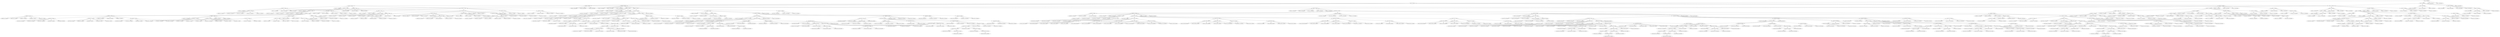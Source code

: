 strict digraph sapling1 {
overlap = none;
// 6: 5 1 1 1 1 1
66 [label="5 2 1 1 1 0 0 0 n:4"];
66 -> 41530
66 -> 41529
66 -> 41528
66 -> 41248
41530 [label="5 4 2 1 1 1 0 0 n:4"];
41530 -> 41593
41530 -> 41592
41530 -> 41591
41530 -> 41590
41530 -> 41298
41593 [label="5 4 4 2 1 1 1 0 n:4"];
41593 -> 99979
41593 -> 99911
41593 -> 99844
41593 -> 99765
41593 -> 99697
99979 [label="5 4 4 4 2 1 1 1 h:FN (3)"];
99911 [label="5 5 4 4 2 1 1 0 n:4"];
99911 -> 99973
99911 -> 99972
99911 -> 99904
99911 -> 99835
99911 -> 99757
99973 [label="5 5 4 4 4 2 1 1 h:FN (2)"];
99972 [label="5 5 5 4 4 2 1 0 h:(14,6)"];
99904 [label="6 5 5 4 4 1 1 0 h:(14,6)"];
99835 [label="8 5 5 4 2 1 1 0 h:(14,6)"];
99757 [label="9 5 4 4 2 1 1 0 n:4"];
99757 -> 106495
99757 -> 106494
99757 -> 106493
99757 -> 106492
99757 -> 106491
99757 -> 106490
106495 [label="9 5 4 4 4 2 1 1 h:FN (2)"];
106494 [label="9 5 5 4 4 2 1 0 n:4"];
106494 -> 107982
106494 -> 107981
106494 -> 107980
106494 -> 107979
106494 -> 107978
106494 -> 107936
107982 [label="9 5 5 4 4 4 2 1 h:FN (1)"];
107981 [label="9 5 5 5 4 4 2 0 h:(14,5)"];
107980 [label="9 6 5 5 4 4 1 0 h:(14,5)"];
107979 [label="9 8 5 5 4 2 1 0 h:(14,5)"];
107978 [label="9 9 5 4 4 2 1 0 h:(10,7)"];
107936 [label="13 5 5 4 4 2 1 0 n:8"];
107936 -> 107977
107936 -> 107976
107936 -> 107975
107936 -> 107974
107936 -> 107973
107977 [label="13 8 5 5 4 4 2 1 h:(14,5)"];
107976 [label="13 9 5 5 4 4 2 0 h:(10,7)"];
107975 [label="13 10 5 5 4 4 1 0 h:(10,7)"];
107974 [label="13 12 5 5 4 2 1 0 h:(10,7)"];
107973 [label="13 13 5 4 4 2 1 0 h:(10,7)"];
106493 [label="9 6 5 4 4 1 1 0 n:4"];
106493 -> 108153
106493 -> 107980
106493 -> 108152
106493 -> 108151
106493 -> 108150
106493 -> 108110
108153 [label="9 6 5 4 4 4 1 1 h:FN (1)"];
108152 [label="9 8 6 5 4 1 1 0 h:(14,5)"];
108151 [label="9 9 6 4 4 1 1 0 h:(10,7)"];
108150 [label="10 9 5 4 4 1 1 0 h:(10,7)"];
108110 [label="13 6 5 4 4 1 1 0 n:8"];
108110 -> 108149
108110 -> 108148
108110 -> 108147
108110 -> 108146
108110 -> 108145
108149 [label="13 8 6 5 4 4 1 1 h:(14,5)"];
108148 [label="13 9 6 5 4 4 1 0 h:(14,5)"];
108147 [label="13 12 6 5 4 1 1 0 h:(14,5)"];
108146 [label="13 13 6 4 4 1 1 0 h:(10,7)"];
108145 [label="14 13 5 4 4 1 1 0 h:(10,7)"];
106492 [label="9 8 5 4 2 1 1 0 n:4"];
106492 -> 108346
106492 -> 107979
106492 -> 108152
106492 -> 108345
106492 -> 108344
106492 -> 108343
106492 -> 108298
108346 [label="9 8 5 4 4 2 1 1 h:FN (1)"];
108345 [label="9 8 8 5 2 1 1 0 h:(14,5)"];
108344 [label="9 9 8 4 2 1 1 0 h:(10,7)"];
108343 [label="12 9 5 4 2 1 1 0 h:(10,7)"];
108298 [label="13 8 5 4 2 1 1 0 n:8"];
108298 -> 108342
108298 -> 108341
108298 -> 108340
108298 -> 108339
108298 -> 108338
108298 -> 108337
108342 [label="13 8 8 5 4 2 1 1 h:(14,5)"];
108341 [label="13 9 8 5 4 2 1 0 h:(14,5)"];
108340 [label="13 10 8 5 4 1 1 0 h:(14,5)"];
108339 [label="13 12 8 5 2 1 1 0 h:(14,5)"];
108338 [label="13 13 8 4 2 1 1 0 h:(10,7)"];
108337 [label="16 13 5 4 2 1 1 0 h:(10,7)"];
106491 [label="9 9 4 4 2 1 1 0 h:(10,7)"];
106490 [label="13 5 4 4 2 1 1 0 n:9"];
106490 -> 108381
106490 -> 108380
106490 -> 108379
106490 -> 108378
106490 -> 108377
108381 [label="13 9 5 4 4 2 1 1 h:(10,7)"];
108380 [label="13 10 5 4 4 2 1 0 h:(10,7)"];
108379 [label="13 11 5 4 4 1 1 0 h:(10,7)"];
108378 [label="13 13 5 4 2 1 1 0 h:(10,7)"];
108377 [label="14 13 4 4 2 1 1 0 h:(10,7)"];
99844 [label="6 5 4 4 1 1 1 0 n:4"];
99844 -> 99905
99844 -> 99904
99844 -> 99834
99844 -> 99756
99844 -> 99903
99905 [label="6 5 4 4 4 1 1 1 h:FN (2)"];
99834 [label="8 6 5 4 1 1 1 0 h:(14,6)"];
99756 [label="9 6 4 4 1 1 1 0 n:4"];
99756 -> 106921
99756 -> 106493
99756 -> 106920
99756 -> 106919
99756 -> 106918
106921 [label="9 6 4 4 4 1 1 1 h:FN (2)"];
106920 [label="9 8 6 4 1 1 1 0 h:(13,6)"];
106919 [label="10 9 4 4 1 1 1 0 h:(10,7)"];
106918 [label="13 6 4 4 1 1 1 0 n:9"];
106918 -> 108409
106918 -> 108408
106918 -> 108407
106918 -> 108406
108409 [label="13 9 6 4 4 1 1 1 h:(10,7)"];
108408 [label="13 10 6 4 4 1 1 0 h:(10,7)"];
108407 [label="13 13 6 4 1 1 1 0 h:(10,7)"];
108406 [label="15 13 4 4 1 1 1 0 h:(10,7)"];
99903 [label="10 5 4 4 1 1 1 0 n:9"];
99903 -> 107052
99903 -> 107051
99903 -> 107050
99903 -> 107049
107052 [label="10 9 5 4 4 1 1 1 h:(10,7)"];
107051 [label="10 10 5 4 4 1 1 0 h:(10,7)"];
107050 [label="13 10 5 4 1 1 1 0 h:(10,7)"];
107049 [label="14 10 4 4 1 1 1 0 h:(10,7)"];
99765 [label="8 5 4 2 1 1 1 0 n:4"];
99765 -> 99836
99765 -> 99835
99765 -> 99834
99765 -> 99833
99765 -> 99755
99765 -> 99832
99836 [label="8 5 4 4 2 1 1 1 h:FN (2)"];
99833 [label="8 8 5 2 1 1 1 0 h:(14,6)"];
99755 [label="9 8 4 2 1 1 1 0 n:6"];
99755 -> 107106
99755 -> 107105
99755 -> 107104
99755 -> 107103
99755 -> 107102
99755 -> 107101
107106 [label="9 8 6 4 2 1 1 1 h:(13,6)"];
107105 [label="9 8 7 4 2 1 1 0 h:(12,6)"];
107104 [label="9 8 8 4 1 1 1 0 h:(11,6)"];
107103 [label="10 9 8 2 1 1 1 0 h:(10,7)"];
107102 [label="14 9 4 2 1 1 1 0 h:(10,7)"];
107101 [label="15 8 4 2 1 1 1 0 n:5"];
107101 -> 108465
107101 -> 108464
107101 -> 108463
107101 -> 108462
107101 -> 108461
108465 [label="15 8 5 4 2 1 1 1 n:5"];
108465 -> 109204
108465 -> 109203
108465 -> 109202
108465 -> 109201
108465 -> 109200
109204 [label="15 8 6 5 4 2 1 1 h:(14,5)"];
109203 [label="15 8 7 5 4 1 1 1 h:(14,5)"];
109202 [label="15 9 8 5 2 1 1 1 h:(14,5)"];
109201 [label="15 10 8 4 2 1 1 1 h:(9,7)"];
109200 [label="15 13 5 4 2 1 1 1 h:(9,7)"];
108464 [label="15 8 6 4 2 1 1 0 n:4"];
108464 -> 109340
108464 -> 109339
108464 -> 109338
108464 -> 109337
108464 -> 109304
108464 -> 109269
109340 [label="15 8 6 4 4 2 1 1 n:6"];
109340 -> 109388
109340 -> 109387
109340 -> 109386
109340 -> 109385
109340 -> 109384
109388 [label="15 8 7 6 4 4 2 1 h:(13,5)"];
109387 [label="15 8 8 6 4 4 1 1 h:(13,5)"];
109386 [label="15 10 8 6 4 2 1 1 h:(9,7)"];
109385 [label="15 12 8 4 4 2 1 1 h:(9,7)"];
109384 [label="15 14 6 4 4 2 1 1 h:(9,7)"];
109339 [label="15 8 6 5 4 2 1 0 h:(14,5)"];
109338 [label="15 8 6 6 4 1 1 0 h:(13,5)"];
109337 [label="15 8 8 6 2 1 1 0 h:(13,5)"];
109304 [label="15 10 8 4 2 1 1 0 n:9"];
109304 -> 109336
109304 -> 109335
109304 -> 109334
109304 -> 109333
109304 -> 109332
109336 [label="15 10 9 8 4 2 1 1 h:(10,6)"];
109335 [label="15 10 10 8 4 2 1 0 h:(10,6)"];
109334 [label="15 11 10 8 4 1 1 0 h:(10,6)"];
109333 [label="15 13 10 8 2 1 1 0 h:(10,6)"];
109332 [label="17 15 10 4 2 1 1 0 h:(10,6)"];
109269 [label="15 12 6 4 2 1 1 0 n:9"];
109269 -> 109303
109269 -> 109302
109269 -> 109301
109269 -> 109300
109269 -> 109299
109303 [label="15 12 9 6 4 2 1 1 h:(10,6)"];
109302 [label="15 12 10 6 4 2 1 0 h:(10,6)"];
109301 [label="15 12 11 6 4 1 1 0 h:(10,6)"];
109300 [label="15 13 12 6 2 1 1 0 h:(10,6)"];
109299 [label="15 15 12 4 2 1 1 0 h:(10,6)"];
108463 [label="15 8 7 4 1 1 1 0 n:4"];
108463 -> 109498
108463 -> 109497
108463 -> 109496
108463 -> 109470
108463 -> 109442
109498 [label="15 8 7 4 4 1 1 1 n:6"];
109498 -> 109536
109498 -> 109535
109498 -> 109534
109498 -> 109533
109536 [label="15 8 7 7 4 4 1 1 h:(12,5)"];
109535 [label="15 10 8 7 4 1 1 1 h:(9,7)"];
109534 [label="15 13 8 4 4 1 1 1 h:(9,7)"];
109533 [label="15 14 7 4 4 1 1 1 h:(9,7)"];
109497 [label="15 8 7 5 4 1 1 0 h:(14,5)"];
109496 [label="15 8 8 7 1 1 1 0 h:(12,5)"];
109470 [label="15 11 8 4 1 1 1 0 n:9"];
109470 -> 109495
109470 -> 109334
109470 -> 109494
109470 -> 109493
109495 [label="15 11 9 8 4 1 1 1 h:(10,6)"];
109494 [label="15 13 11 8 1 1 1 0 h:(10,6)"];
109493 [label="17 15 11 4 1 1 1 0 h:(10,6)"];
109442 [label="15 12 7 4 1 1 1 0 n:9"];
109442 -> 109469
109442 -> 109468
109442 -> 109467
109442 -> 109466
109469 [label="15 12 9 7 4 1 1 1 h:(10,6)"];
109468 [label="15 12 10 7 4 1 1 0 h:(10,6)"];
109467 [label="15 13 12 7 1 1 1 0 h:(10,6)"];
109466 [label="16 15 12 4 1 1 1 0 h:(10,6)"];
108462 [label="15 9 8 2 1 1 1 0 n:4"];
108462 -> 109616
108462 -> 109615
108462 -> 109614
108462 -> 109613
108462 -> 109588
109616 [label="15 9 8 4 2 1 1 1 n:8"];
109616 -> 109646
109616 -> 109645
109616 -> 109644
109616 -> 109643
109616 -> 109642
109646 [label="15 9 9 8 4 2 1 1 h:(10,6)"];
109645 [label="15 10 9 8 4 1 1 1 h:(9,7)"];
109644 [label="15 12 9 8 2 1 1 1 h:(9,7)"];
109643 [label="16 15 9 4 2 1 1 1 h:(9,7)"];
109642 [label="17 15 8 4 2 1 1 1 h:(9,7)"];
109615 [label="15 9 8 5 2 1 1 0 h:(14,5)"];
109614 [label="15 9 8 6 1 1 1 0 h:(13,5)"];
109613 [label="15 12 9 2 1 1 1 0 h:(10,6)"];
109588 [label="15 13 8 2 1 1 1 0 n:9"];
109588 -> 109612
109588 -> 109333
109588 -> 109494
109588 -> 109611
109612 [label="15 13 9 8 2 1 1 1 h:(10,6)"];
109611 [label="17 15 13 2 1 1 1 0 h:(10,6)"];
108461 [label="15 13 4 2 1 1 1 0 n:9"];
108461 -> 109676
108461 -> 109675
108461 -> 109674
108461 -> 109673
109676 [label="15 13 9 4 2 1 1 1 h:(10,6)"];
109675 [label="15 13 10 4 2 1 1 0 h:(10,6)"];
109674 [label="15 13 11 4 1 1 1 0 h:(10,6)"];
109673 [label="15 13 13 2 1 1 1 0 h:(10,6)"];
99832 [label="12 5 4 2 1 1 1 0 n:9"];
99832 -> 107269
99832 -> 107268
99832 -> 107267
99832 -> 107266
99832 -> 107265
107269 [label="12 9 5 4 2 1 1 1 h:(10,7)"];
107268 [label="12 10 5 4 2 1 1 0 h:(10,7)"];
107267 [label="12 11 5 4 1 1 1 0 h:(10,7)"];
107266 [label="13 12 5 2 1 1 1 0 h:(10,7)"];
107265 [label="14 12 4 2 1 1 1 0 h:(10,7)"];
99697 [label="9 4 4 2 1 1 1 0 n:4"];
99697 -> 99758
99697 -> 99757
99697 -> 99756
99697 -> 99755
99697 -> 99754
99758 [label="9 4 4 4 2 1 1 1 n:4"];
99758 -> 106495
99758 -> 106921
99758 -> 107118
99758 -> 107316
107118 [label="9 8 4 4 2 1 1 1 h:FN (2)"];
107316 [label="13 4 4 4 2 1 1 1 h:(9,8)"];
99754 [label="13 4 4 2 1 1 1 0 n:9"];
99754 -> 107346
99754 -> 107345
99754 -> 107344
99754 -> 107343
107346 [label="13 9 4 4 2 1 1 1 h:(10,7)"];
107345 [label="13 10 4 4 2 1 1 0 h:(10,7)"];
107344 [label="13 11 4 4 1 1 1 0 h:(10,7)"];
107343 [label="13 13 4 2 1 1 1 0 h:(10,7)"];
41592 [label="5 5 4 2 1 1 0 0 n:4"];
41592 -> 99911
41592 -> 101492
41592 -> 101491
41592 -> 101490
41592 -> 101414
101492 [label="5 5 5 4 2 1 0 0 h:(14,6)"];
101491 [label="6 5 5 4 1 1 0 0 h:(14,6)"];
101490 [label="8 5 5 2 1 1 0 0 h:(14,6)"];
101414 [label="9 5 4 2 1 1 0 0 n:5"];
101414 -> 99967
101414 -> 101476
101414 -> 101475
101414 -> 101474
101414 -> 101473
101414 -> 101472
99967 [label="9 5 5 4 2 1 1 0 h:(14,6)"];
101476 [label="9 6 5 4 2 1 0 0 h:(14,6)"];
101475 [label="9 7 5 4 1 1 0 0 h:(14,6)"];
101474 [label="9 9 5 2 1 1 0 0 h:(14,6)"];
101473 [label="10 9 4 2 1 1 0 0 h:(10,7)"];
101472 [label="14 5 4 2 1 1 0 0 n:6"];
101472 -> 107399
101472 -> 107398
101472 -> 107397
101472 -> 107396
101472 -> 107395
107399 [label="14 6 5 4 2 1 1 0 n:5"];
107399 -> 108532
107399 -> 108531
107399 -> 108530
107399 -> 108529
107399 -> 108528
107399 -> 108527
108532 [label="14 6 5 5 4 2 1 1 h:(14,5)"];
108531 [label="14 6 6 5 4 2 1 0 h:(14,5)"];
108530 [label="14 7 6 5 4 1 1 0 h:(14,5)"];
108529 [label="14 9 6 5 2 1 1 0 h:(14,5)"];
108528 [label="14 10 6 4 2 1 1 0 n:9"];
108528 -> 109710
108528 -> 109709
108528 -> 109708
108528 -> 109707
108528 -> 109706
109710 [label="14 10 9 6 4 2 1 1 h:(13,5)"];
109709 [label="14 10 10 6 4 2 1 0 h:(13,5)"];
109708 [label="14 11 10 6 4 1 1 0 h:(13,5)"];
109707 [label="14 13 10 6 2 1 1 0 h:(13,5)"];
109706 [label="15 14 10 4 2 1 1 0 n:9"];
109706 -> 110601
109706 -> 110600
109706 -> 110599
109706 -> 110598
110601 [label="15 14 10 9 4 2 1 1 h:(10,5)"];
110600 [label="15 14 10 10 4 2 1 0 h:(10,5)"];
110599 [label="15 14 11 10 4 1 1 0 h:(10,5)"];
110598 [label="15 14 13 10 2 1 1 0 h:(10,5)"];
108527 [label="14 11 5 4 2 1 1 0 n:10"];
108527 -> 109775
108527 -> 109774
108527 -> 109773
108527 -> 109772
108527 -> 109771
109775 [label="14 11 10 5 4 2 1 1 h:(9,6)"];
109774 [label="14 11 11 5 4 2 1 0 n:9"];
109774 -> 112162
109774 -> 112161
109774 -> 112160
109774 -> 112159
109774 -> 112158
112162 [label="14 11 11 9 5 4 2 1 n:8"];
112162 -> 113157
112162 -> 113156
112162 -> 113155
112162 -> 113154
112162 -> 113153
113157 [label="14 11 11 9 9 5 4 2 h:(10,4)"];
113156 [label="14 11 11 10 9 5 4 1 h:(9,5)"];
113155 [label="14 12 11 11 9 5 2 1 h:(9,5)"];
113154 [label="14 13 11 11 9 4 2 1 h:(9,5)"];
113153 [label="17 14 11 11 5 4 2 1 h:(9,5)"];
112161 [label="14 11 11 10 5 4 2 0 n:9"];
112161 -> 113186
112161 -> 113185
112161 -> 113184
112161 -> 113183
113186 [label="14 11 11 10 9 5 4 2 h:(10,4)"];
113185 [label="14 11 11 11 10 5 4 0 h:(10,4)"];
113184 [label="14 13 11 11 10 5 2 0 h:(10,4)"];
113183 [label="14 14 11 11 10 4 2 0 h:(10,4)"];
112160 [label="14 11 11 11 5 4 1 0 n:9"];
112160 -> 113214
112160 -> 113185
112160 -> 113213
112160 -> 113212
113214 [label="14 11 11 11 9 5 4 1 h:(10,4)"];
113213 [label="14 13 11 11 11 5 1 0 h:(10,4)"];
113212 [label="14 14 11 11 11 4 1 0 h:(10,4)"];
112159 [label="14 13 11 11 5 2 1 0 n:9"];
112159 -> 113241
112159 -> 113184
112159 -> 113213
112159 -> 113240
113241 [label="14 13 11 11 9 5 2 1 h:(10,4)"];
113240 [label="14 14 13 11 11 2 1 0 h:(10,4)"];
112158 [label="14 14 11 11 4 2 1 0 n:9"];
112158 -> 113268
112158 -> 113183
112158 -> 113212
112158 -> 113240
113268 [label="14 14 11 11 9 4 2 1 h:(10,4)"];
109773 [label="14 12 11 5 4 1 1 0 n:9"];
109773 -> 112190
109773 -> 112189
109773 -> 112188
109773 -> 112187
112190 [label="14 12 11 9 5 4 1 1 n:8"];
112190 -> 113297
112190 -> 113296
112190 -> 113295
112190 -> 113294
113297 [label="14 12 11 9 9 5 4 1 h:(14,3)"];
113296 [label="14 12 12 11 9 5 1 1 h:(14,3)"];
113295 [label="14 13 12 11 9 4 1 1 h:(10,4)"];
113294 [label="17 14 12 11 5 4 1 1 h:(9,5)"];
112189 [label="14 12 11 10 5 4 1 0 n:9"];
112189 -> 113326
112189 -> 113325
112189 -> 113324
112189 -> 113323
113326 [label="14 12 11 10 9 5 4 1 h:(10,4)"];
113325 [label="14 12 11 10 10 5 4 0 h:(10,4)"];
113324 [label="14 13 12 11 10 5 1 0 h:(10,4)"];
113323 [label="14 14 12 11 10 4 1 0 h:(10,4)"];
112188 [label="14 13 12 11 5 1 1 0 n:9"];
112188 -> 113348
112188 -> 113324
112188 -> 113347
113348 [label="14 13 12 11 9 5 1 1 h:(10,4)"];
113347 [label="14 14 13 12 11 1 1 0 h:(10,4)"];
112187 [label="14 14 12 11 4 1 1 0 n:9"];
112187 -> 113370
112187 -> 113323
112187 -> 113347
113370 [label="14 14 12 11 9 4 1 1 h:(10,4)"];
109772 [label="14 14 11 5 2 1 1 0 n:9"];
109772 -> 112217
109772 -> 112216
109772 -> 112215
109772 -> 112214
112217 [label="14 14 11 9 5 2 1 1 n:8"];
112217 -> 113399
112217 -> 113398
112217 -> 113397
112217 -> 113396
113399 [label="14 14 11 9 9 5 2 1 h:(14,3)"];
113398 [label="14 14 11 10 9 5 1 1 h:(14,3)"];
113397 [label="14 14 13 11 9 2 1 1 h:(10,4)"];
113396 [label="17 14 14 11 5 2 1 1 h:(9,5)"];
112216 [label="14 14 11 10 5 2 1 0 n:9"];
112216 -> 113428
112216 -> 113427
112216 -> 113426
112216 -> 113425
113428 [label="14 14 11 10 9 5 2 1 h:(10,4)"];
113427 [label="14 14 11 10 10 5 2 0 h:(10,4)"];
113426 [label="14 14 11 11 10 5 1 0 h:(10,4)"];
113425 [label="14 14 14 11 10 2 1 0 h:(10,4)"];
112215 [label="14 14 11 11 5 1 1 0 n:9"];
112215 -> 113450
112215 -> 113426
112215 -> 113449
113450 [label="14 14 11 11 9 5 1 1 h:(10,4)"];
113449 [label="14 14 14 11 11 1 1 0 h:(10,4)"];
112214 [label="14 14 14 11 2 1 1 0 n:9"];
112214 -> 113472
112214 -> 113425
112214 -> 113449
113472 [label="14 14 14 11 9 2 1 1 h:(10,4)"];
109771 [label="15 14 11 4 2 1 1 0 n:9"];
109771 -> 112244
109771 -> 112243
109771 -> 112242
109771 -> 112241
112244 [label="15 14 11 9 4 2 1 1 n:8"];
112244 -> 113502
112244 -> 113501
112244 -> 113500
112244 -> 113499
113502 [label="15 14 11 9 9 4 2 1 h:(10,4)"];
113501 [label="15 14 11 10 9 4 1 1 h:(10,4)"];
113500 [label="15 14 12 11 9 2 1 1 h:(10,4)"];
113499 [label="17 15 14 11 4 2 1 1 h:(9,5)"];
112243 [label="15 14 11 10 4 2 1 0 n:9"];
112243 -> 113532
112243 -> 113531
112243 -> 113530
112243 -> 113529
113532 [label="15 14 11 10 9 4 2 1 h:(10,4)"];
113531 [label="15 14 11 10 10 4 2 0 h:(10,4)"];
113530 [label="15 14 11 11 10 4 1 0 h:(10,4)"];
113529 [label="15 14 13 11 10 2 1 0 h:(10,4)"];
112242 [label="15 14 11 11 4 1 1 0 n:9"];
112242 -> 113555
112242 -> 113530
112242 -> 113554
113555 [label="15 14 11 11 9 4 1 1 h:(10,4)"];
113554 [label="15 14 13 11 11 1 1 0 h:(10,4)"];
112241 [label="15 14 13 11 2 1 1 0 n:9"];
112241 -> 113577
112241 -> 113529
112241 -> 113554
113577 [label="15 14 13 11 9 2 1 1 h:(10,4)"];
107398 [label="14 7 5 4 2 1 0 0 n:6"];
107398 -> 108524
107398 -> 108590
107398 -> 108589
107398 -> 108588
107398 -> 108587
107398 -> 108586
108524 [label="14 7 6 5 4 2 1 0 h:(14,5)"];
108590 [label="14 7 7 5 4 2 0 0 h:(14,5)"];
108589 [label="14 8 7 5 4 1 0 0 h:(14,5)"];
108588 [label="14 10 7 5 2 1 0 0 h:(14,5)"];
108587 [label="14 11 7 4 2 1 0 0 n:8"];
108587 -> 109854
108587 -> 109853
108587 -> 109852
108587 -> 109851
108587 -> 109850
109854 [label="14 11 8 7 4 2 1 0 h:(12,5)"];
109853 [label="14 11 9 7 4 2 0 0 h:(12,5)"];
109852 [label="14 11 10 7 4 1 0 0 h:(12,5)"];
109851 [label="14 12 11 7 2 1 0 0 h:(12,5)"];
109850 [label="15 14 11 4 2 1 0 0 n:9"];
109850 -> 110631
109850 -> 110630
109850 -> 110629
109850 -> 110628
110631 [label="15 14 11 9 4 2 1 0 h:(10,5)"];
110630 [label="15 14 11 10 4 2 0 0 h:(10,5)"];
110629 [label="15 14 11 11 4 1 0 0 h:(10,5)"];
110628 [label="15 14 13 11 2 1 0 0 h:(10,5)"];
108586 [label="14 13 5 4 2 1 0 0 n:6"];
108586 -> 109927
108586 -> 109926
108586 -> 109925
108586 -> 109924
108586 -> 109864
109927 [label="14 13 6 5 4 2 1 0 n:7"];
109927 -> 110684
109927 -> 110683
109927 -> 110682
109927 -> 110681
109927 -> 110680
109927 -> 110679
110684 [label="14 13 7 6 5 4 2 1 h:(14,4)"];
110683 [label="14 13 8 6 5 4 2 0 h:(14,4)"];
110682 [label="14 13 9 6 5 4 1 0 h:(14,4)"];
110681 [label="14 13 11 6 5 2 1 0 h:(14,4)"];
110680 [label="14 13 12 6 4 2 1 0 n:7"];
110680 -> 112290
110680 -> 112289
110680 -> 112288
110680 -> 112287
110680 -> 112286
112290 [label="14 13 12 7 6 4 2 1 h:(13,4)"];
112289 [label="14 13 12 8 6 4 2 0 h:(13,4)"];
112288 [label="14 13 12 9 6 4 1 0 h:(13,4)"];
112287 [label="14 13 12 11 6 2 1 0 h:(13,4)"];
112286 [label="14 13 13 12 4 2 1 0 n:9"];
112286 -> 113607
112286 -> 113606
112286 -> 113605
112286 -> 113604
113607 [label="14 13 13 12 9 4 2 1 h:(10,4)"];
113606 [label="14 13 13 12 10 4 2 0 h:(10,4)"];
113605 [label="14 13 13 12 11 4 1 0 h:(10,4)"];
113604 [label="14 13 13 13 12 2 1 0 h:(10,4)"];
110679 [label="14 13 13 5 4 2 1 0 n:6"];
110679 -> 112349
110679 -> 112348
110679 -> 112347
110679 -> 112346
110679 -> 112345
112349 [label="14 13 13 6 5 4 2 1 n:8"];
112349 -> 113646
112349 -> 113645
112349 -> 113644
112349 -> 113643
112349 -> 113642
113646 [label="14 13 13 9 6 5 4 2 h:(14,3)"];
113645 [label="14 13 13 10 6 5 4 1 h:(9,5)"];
113644 [label="14 13 13 12 6 5 2 1 h:(9,5)"];
113643 [label="14 13 13 13 6 4 2 1 h:(9,5)"];
113642 [label="14 14 13 13 5 4 2 1 h:(9,5)"];
112348 [label="14 13 13 7 5 4 2 0 n:6"];
112348 -> 113696
112348 -> 113695
112348 -> 113694
112348 -> 113693
112348 -> 113692
113696 [label="14 13 13 7 6 5 4 2 h:(14,3)"];
113695 [label="14 13 13 8 7 5 4 0 h:(14,3)"];
113694 [label="14 13 13 10 7 5 2 0 h:(14,3)"];
113693 [label="14 13 13 11 7 4 2 0 n:8"];
113693 -> 114713
113693 -> 114712
113693 -> 114711
113693 -> 114710
114713 [label="14 13 13 11 8 7 4 2 h:(12,3)"];
114712 [label="14 13 13 11 10 7 4 0 h:(12,3)"];
114711 [label="14 13 13 12 11 7 2 0 h:(12,3)"];
114710 [label="15 14 13 13 11 4 2 0 n:10"];
114710 -> 115740
114710 -> 115725
114710 -> 115705
115740 [label="15 14 13 13 11 10 4 2 h:(9,3)"];
115725 [label="15 14 13 13 12 11 4 0 n:10"];
115725 -> 115739
115725 -> 115719
115739 [label="15 14 13 13 12 11 10 4 h:(9,2)"];
115719 [label="15 14 14 13 13 12 11 0 n:12"];
115719 -> 115723
115723 [label="15 14 14 13 13 12 12 11 h:(8,1)"];
115705 [label="15 14 14 13 13 11 2 0 n:10"];
115705 -> 115724
115705 -> 115719
115724 [label="15 14 14 13 13 11 10 2 h:(9,2)"];
113692 [label="14 13 13 13 5 4 2 0 n:6"];
113692 -> 114771
113692 -> 114770
113692 -> 114769
113692 -> 114722
114771 [label="14 13 13 13 6 5 4 2 h:(14,3)"];
114770 [label="14 13 13 13 8 5 4 0 h:(14,3)"];
114769 [label="14 13 13 13 10 5 2 0 h:(14,3)"];
114722 [label="14 13 13 13 11 4 2 0 n:9"];
114722 -> 115464
114722 -> 115463
114722 -> 115462
115464 [label="14 13 13 13 11 9 4 2 h:(10,3)"];
115463 [label="14 13 13 13 11 11 4 0 h:(10,3)"];
115462 [label="14 13 13 13 13 11 2 0 h:(10,3)"];
112347 [label="14 13 13 8 5 4 1 0 n:6"];
112347 -> 113751
112347 -> 113695
112347 -> 113750
112347 -> 113749
112347 -> 113748
113751 [label="14 13 13 8 6 5 4 1 h:(14,3)"];
113750 [label="14 13 13 10 8 5 1 0 h:(14,3)"];
113749 [label="14 13 13 11 8 4 1 0 n:8"];
113749 -> 114808
113749 -> 114807
113749 -> 114806
113749 -> 114805
114808 [label="14 13 13 11 8 8 4 1 h:(11,3)"];
114807 [label="14 13 13 11 9 8 4 0 h:(11,3)"];
114806 [label="14 13 13 12 11 8 1 0 h:(11,3)"];
114805 [label="16 14 13 13 11 4 1 0 n:10"];
114805 -> 115799
114805 -> 115784
114805 -> 115764
115799 [label="16 14 13 13 11 10 4 1 h:(9,3)"];
115784 [label="16 14 13 13 11 11 4 0 n:10"];
115784 -> 115798
115784 -> 115778
115798 [label="16 14 13 13 11 11 10 4 h:(9,2)"];
115778 [label="16 14 14 13 13 11 11 0 n:12"];
115778 -> 115782
115782 [label="16 14 14 13 13 12 11 11 h:(8,1)"];
115764 [label="16 14 14 13 13 11 1 0 n:10"];
115764 -> 115783
115764 -> 115778
115783 [label="16 14 14 13 13 11 10 1 h:(9,2)"];
113748 [label="14 14 13 13 5 4 1 0 n:6"];
113748 -> 114861
113748 -> 114860
113748 -> 114859
113748 -> 114817
114861 [label="14 14 13 13 6 5 4 1 h:(14,3)"];
114860 [label="14 14 13 13 7 5 4 0 h:(14,3)"];
114859 [label="14 14 13 13 10 5 1 0 h:(14,3)"];
114817 [label="14 14 13 13 11 4 1 0 n:9"];
114817 -> 115485
114817 -> 115484
114817 -> 115483
115485 [label="14 14 13 13 11 9 4 1 h:(10,3)"];
115484 [label="14 14 13 13 11 10 4 0 h:(10,3)"];
115483 [label="14 14 13 13 13 11 1 0 h:(10,3)"];
112346 [label="14 13 13 10 5 2 1 0 n:9"];
112346 -> 113787
112346 -> 113786
112346 -> 113785
112346 -> 113784
113787 [label="14 13 13 10 9 5 2 1 h:(14,3)"];
113786 [label="14 13 13 10 10 5 2 0 h:(14,3)"];
113785 [label="14 13 13 11 10 5 1 0 h:(14,3)"];
113784 [label="14 14 13 13 10 2 1 0 h:(10,4)"];
112345 [label="14 13 13 11 4 2 1 0 n:9"];
112345 -> 113817
112345 -> 113816
112345 -> 113815
112345 -> 113814
113817 [label="14 13 13 11 9 4 2 1 h:(10,4)"];
113816 [label="14 13 13 11 10 4 2 0 h:(10,4)"];
113815 [label="14 13 13 11 11 4 1 0 h:(10,4)"];
113814 [label="14 13 13 13 11 2 1 0 h:(10,4)"];
109926 [label="14 13 7 5 4 2 0 0 n:6"];
109926 -> 110690
109926 -> 110748
109926 -> 110747
109926 -> 110746
109926 -> 110745
110690 [label="14 13 7 6 5 4 2 0 h:(14,4)"];
110748 [label="14 13 8 7 5 4 0 0 h:(14,4)"];
110747 [label="14 13 10 7 5 2 0 0 h:(14,4)"];
110746 [label="14 13 11 7 4 2 0 0 n:8"];
110746 -> 112381
110746 -> 112380
110746 -> 112379
110746 -> 112378
112381 [label="14 13 11 8 7 4 2 0 h:(12,4)"];
112380 [label="14 13 11 10 7 4 0 0 h:(12,4)"];
112379 [label="14 13 12 11 7 2 0 0 h:(12,4)"];
112378 [label="15 14 13 11 4 2 0 0 n:9"];
112378 -> 113841
112378 -> 113840
112378 -> 113839
113841 [label="15 14 13 11 9 4 2 0 h:(10,4)"];
113840 [label="15 14 13 11 11 4 0 0 h:(10,4)"];
113839 [label="15 14 13 13 11 2 0 0 h:(10,4)"];
110745 [label="14 13 13 5 4 2 0 0 n:7"];
110745 -> 112439
110745 -> 112438
110745 -> 112437
110745 -> 112436
112439 [label="14 13 13 7 5 4 2 0 n:6"];
112439 -> 113696
112439 -> 113695
112439 -> 113694
112439 -> 113693
112439 -> 113692
112438 [label="14 13 13 9 5 4 0 0 n:6"];
112438 -> 113878
112438 -> 113877
112438 -> 113876
112438 -> 113875
113878 [label="14 13 13 9 6 5 4 0 h:(14,3)"];
113877 [label="14 13 13 10 9 5 0 0 h:(14,3)"];
113876 [label="14 13 13 11 9 4 0 0 h:(10,4)"];
113875 [label="15 14 13 13 5 4 0 0 n:6"];
113875 -> 114892
113875 -> 114891
113875 -> 114890
114892 [label="15 14 13 13 6 5 4 0 h:(14,3)"];
114891 [label="15 14 13 13 10 5 0 0 h:(14,3)"];
114890 [label="15 14 13 13 11 4 0 0 n:9"];
114890 -> 115499
114890 -> 115498
115499 [label="15 14 13 13 11 9 4 0 h:(10,3)"];
115498 [label="15 14 13 13 13 11 0 0 h:(10,3)"];
112437 [label="14 13 13 11 5 2 0 0 n:9"];
112437 -> 113901
112437 -> 113900
112437 -> 113899
113901 [label="14 13 13 11 9 5 2 0 h:(14,3)"];
113900 [label="14 13 13 11 11 5 0 0 h:(14,3)"];
113899 [label="14 14 13 13 11 2 0 0 h:(10,4)"];
112436 [label="14 13 13 12 4 2 0 0 n:9"];
112436 -> 113925
112436 -> 113924
112436 -> 113923
113925 [label="14 13 13 12 9 4 2 0 h:(10,4)"];
113924 [label="14 13 13 12 11 4 0 0 h:(10,4)"];
113923 [label="14 13 13 13 12 2 0 0 h:(10,4)"];
109925 [label="14 13 8 5 4 1 0 0 n:6"];
109925 -> 110689
109925 -> 110748
109925 -> 110802
109925 -> 110801
109925 -> 110800
110689 [label="14 13 8 6 5 4 1 0 h:(14,4)"];
110802 [label="14 13 10 8 5 1 0 0 h:(14,4)"];
110801 [label="14 13 11 8 4 1 0 0 n:8"];
110801 -> 112480
110801 -> 112479
110801 -> 112478
110801 -> 112477
112480 [label="14 13 11 8 8 4 1 0 h:(11,4)"];
112479 [label="14 13 11 9 8 4 0 0 h:(11,4)"];
112478 [label="14 13 12 11 8 1 0 0 h:(11,4)"];
112477 [label="16 14 13 11 4 1 0 0 n:9"];
112477 -> 113949
112477 -> 113948
112477 -> 113947
113949 [label="16 14 13 11 9 4 1 0 h:(10,4)"];
113948 [label="16 14 13 11 10 4 0 0 h:(10,4)"];
113947 [label="16 14 13 13 11 1 0 0 h:(10,4)"];
110800 [label="14 14 13 5 4 1 0 0 n:6"];
110800 -> 112540
110800 -> 112539
110800 -> 112538
110800 -> 112489
112540 [label="14 14 13 6 5 4 1 0 n:6"];
112540 -> 114000
112540 -> 113999
112540 -> 113998
112540 -> 113997
112540 -> 113996
114000 [label="14 14 13 6 6 5 4 1 h:(14,3)"];
113999 [label="14 14 13 7 6 5 4 0 h:(14,3)"];
113998 [label="14 14 13 10 6 5 1 0 h:(14,3)"];
113997 [label="14 14 13 11 6 4 1 0 n:8"];
113997 -> 114930
113997 -> 114929
113997 -> 114928
113997 -> 114927
114930 [label="14 14 13 11 8 6 4 1 h:(13,3)"];
114929 [label="14 14 13 11 9 6 4 0 h:(13,3)"];
114928 [label="14 14 13 12 11 6 1 0 h:(13,3)"];
114927 [label="14 14 14 13 11 4 1 0 n:9"];
114927 -> 115517
114927 -> 115516
114927 -> 115515
115517 [label="14 14 14 13 11 9 4 1 h:(10,3)"];
115516 [label="14 14 14 13 11 10 4 0 h:(10,3)"];
115515 [label="14 14 14 13 13 11 1 0 h:(10,3)"];
113996 [label="14 14 13 12 5 4 1 0 n:7"];
113996 -> 114984
113996 -> 114983
113996 -> 114982
113996 -> 114981
114984 [label="14 14 13 12 7 5 4 1 h:(14,3)"];
114983 [label="14 14 13 12 8 5 4 0 h:(14,3)"];
114982 [label="14 14 13 12 11 5 1 0 h:(14,3)"];
114981 [label="14 14 13 12 12 4 1 0 n:9"];
114981 -> 115535
114981 -> 115534
114981 -> 115533
115535 [label="14 14 13 12 12 9 4 1 h:(10,3)"];
115534 [label="14 14 13 12 12 10 4 0 h:(10,3)"];
115533 [label="14 14 13 13 12 12 1 0 h:(10,3)"];
112539 [label="14 14 13 7 5 4 0 0 n:6"];
112539 -> 113999
112539 -> 114047
112539 -> 114046
112539 -> 114045
114047 [label="14 14 13 10 7 5 0 0 h:(14,3)"];
114046 [label="14 14 13 11 7 4 0 0 n:8"];
114046 -> 115021
114046 -> 115020
114046 -> 115019
115021 [label="14 14 13 11 8 7 4 0 h:(12,3)"];
115020 [label="14 14 13 12 11 7 0 0 h:(12,3)"];
115019 [label="15 14 14 13 11 4 0 0 n:9"];
115019 -> 115547
115019 -> 115546
115547 [label="15 14 14 13 11 9 4 0 h:(10,3)"];
115546 [label="15 14 14 13 13 11 0 0 h:(10,3)"];
114045 [label="14 14 13 13 5 4 0 0 n:6"];
114045 -> 115064
114045 -> 115063
114045 -> 115029
115064 [label="14 14 13 13 6 5 4 0 h:(14,3)"];
115063 [label="14 14 13 13 10 5 0 0 h:(14,3)"];
115029 [label="14 14 13 13 11 4 0 0 n:9"];
115029 -> 115563
115029 -> 115562
115563 [label="14 14 13 13 11 9 4 0 h:(10,3)"];
115562 [label="14 14 13 13 13 11 0 0 h:(10,3)"];
112538 [label="14 14 13 10 5 1 0 0 n:9"];
112538 -> 114076
112538 -> 114075
112538 -> 114074
114076 [label="14 14 13 10 9 5 1 0 h:(14,3)"];
114075 [label="14 14 13 10 10 5 0 0 h:(14,3)"];
114074 [label="14 14 14 13 10 1 0 0 h:(10,4)"];
112489 [label="14 14 13 11 4 1 0 0 n:9"];
112489 -> 114100
112489 -> 114099
112489 -> 114098
114100 [label="14 14 13 11 9 4 1 0 h:(10,4)"];
114099 [label="14 14 13 11 10 4 0 0 h:(10,4)"];
114098 [label="14 14 13 13 11 1 0 0 h:(10,4)"];
109924 [label="14 13 10 5 2 1 0 0 n:9"];
109924 -> 110838
109924 -> 110837
109924 -> 110836
109924 -> 110835
110838 [label="14 13 10 9 5 2 1 0 h:(14,4)"];
110837 [label="14 13 10 10 5 2 0 0 h:(14,4)"];
110836 [label="14 13 11 10 5 1 0 0 h:(14,4)"];
110835 [label="14 14 13 10 2 1 0 0 h:(10,5)"];
109864 [label="14 13 11 4 2 1 0 0 n:9"];
109864 -> 110868
109864 -> 110867
109864 -> 110866
109864 -> 110865
110868 [label="14 13 11 9 4 2 1 0 h:(10,5)"];
110867 [label="14 13 11 10 4 2 0 0 h:(10,5)"];
110866 [label="14 13 11 11 4 1 0 0 h:(10,5)"];
110865 [label="14 13 13 11 2 1 0 0 h:(10,5)"];
107397 [label="14 8 5 4 1 1 0 0 n:5"];
107397 -> 108650
107397 -> 108649
107397 -> 108648
107397 -> 108647
107397 -> 108646
108650 [label="14 8 5 5 4 1 1 0 h:(14,5)"];
108649 [label="14 8 6 5 4 1 0 0 h:(14,5)"];
108648 [label="14 9 8 5 1 1 0 0 h:(14,5)"];
108647 [label="14 10 8 4 1 1 0 0 n:9"];
108647 -> 109960
108647 -> 109959
108647 -> 109958
108647 -> 109957
109960 [label="14 10 9 8 4 1 1 0 h:(11,5)"];
109959 [label="14 10 10 8 4 1 0 0 h:(11,5)"];
109958 [label="14 13 10 8 1 1 0 0 h:(11,5)"];
109957 [label="17 14 10 4 1 1 0 0 n:9"];
109957 -> 110892
109957 -> 110891
109957 -> 110890
110892 [label="17 14 10 9 4 1 1 0 h:(10,5)"];
110891 [label="17 14 10 10 4 1 0 0 h:(10,5)"];
110890 [label="17 14 13 10 1 1 0 0 h:(10,5)"];
108646 [label="14 13 5 4 1 1 0 0 n:6"];
108646 -> 110033
108646 -> 110032
108646 -> 110031
108646 -> 110030
110033 [label="14 13 6 5 4 1 1 0 n:7"];
110033 -> 110937
110033 -> 110936
110033 -> 110935
110033 -> 110934
110033 -> 110933
110937 [label="14 13 7 6 5 4 1 1 h:(14,4)"];
110936 [label="14 13 8 6 5 4 1 0 h:(14,4)"];
110935 [label="14 13 11 6 5 1 1 0 h:(14,4)"];
110934 [label="14 13 12 6 4 1 1 0 n:7"];
110934 -> 112584
110934 -> 112583
110934 -> 112582
110934 -> 112581
112584 [label="14 13 12 7 6 4 1 1 h:(13,4)"];
112583 [label="14 13 12 8 6 4 1 0 h:(13,4)"];
112582 [label="14 13 12 11 6 1 1 0 h:(13,4)"];
112581 [label="14 13 13 12 4 1 1 0 n:9"];
112581 -> 114124
112581 -> 114123
112581 -> 114122
114124 [label="14 13 13 12 9 4 1 1 h:(10,4)"];
114123 [label="14 13 13 12 10 4 1 0 h:(10,4)"];
114122 [label="14 13 13 13 12 1 1 0 h:(10,4)"];
110933 [label="14 13 13 5 4 1 1 0 n:7"];
110933 -> 112628
110933 -> 112627
110933 -> 112626
110933 -> 112581
112628 [label="14 13 13 7 5 4 1 1 h:(9,6)"];
112627 [label="14 13 13 8 5 4 1 0 n:6"];
112627 -> 114173
112627 -> 114172
112627 -> 114171
112627 -> 114170
112627 -> 114169
114173 [label="14 13 13 8 6 5 4 1 h:(14,3)"];
114172 [label="14 13 13 8 7 5 4 0 h:(14,3)"];
114171 [label="14 13 13 10 8 5 1 0 h:(14,3)"];
114170 [label="14 13 13 11 8 4 1 0 n:9"];
114170 -> 115095
114170 -> 115094
114170 -> 115093
114170 -> 115092
115095 [label="14 13 13 11 9 8 4 1 h:(11,3)"];
115094 [label="14 13 13 11 10 8 4 0 h:(11,3)"];
115093 [label="14 13 13 13 11 8 1 0 h:(11,3)"];
115092 [label="17 14 13 13 11 4 1 0 n:10"];
115092 -> 115825
115092 -> 115818
115092 -> 115805
115825 [label="17 14 13 13 11 10 4 1 h:(9,3)"];
115818 [label="17 14 13 13 11 11 4 0 n:10"];
115818 -> 115824
115818 -> 115811
115824 [label="17 14 13 13 11 11 10 4 h:(9,2)"];
115811 [label="17 14 14 13 13 11 11 0 n:11"];
115811 -> 115816
115816 [label="17 14 14 13 13 11 11 11 h:(8,1)"];
115805 [label="17 14 14 13 13 11 1 0 n:10"];
115805 -> 115817
115805 -> 115811
115817 [label="17 14 14 13 13 11 10 1 h:(9,2)"];
114169 [label="14 14 13 13 5 4 1 0 n:6"];
114169 -> 115154
114169 -> 115153
114169 -> 115152
114169 -> 115109
115154 [label="14 14 13 13 6 5 4 1 h:(14,3)"];
115153 [label="14 14 13 13 7 5 4 0 h:(14,3)"];
115152 [label="14 14 13 13 10 5 1 0 h:(14,3)"];
115109 [label="14 14 13 13 11 4 1 0 n:9"];
115109 -> 115584
115109 -> 115583
115109 -> 115582
115584 [label="14 14 13 13 11 9 4 1 h:(10,3)"];
115583 [label="14 14 13 13 11 10 4 0 h:(10,3)"];
115582 [label="14 14 13 13 13 11 1 0 h:(10,3)"];
112626 [label="14 13 13 11 5 1 1 0 n:9"];
112626 -> 114196
112626 -> 114195
112626 -> 114194
114196 [label="14 13 13 11 9 5 1 1 h:(14,3)"];
114195 [label="14 13 13 11 10 5 1 0 h:(14,3)"];
114194 [label="14 14 13 13 11 1 1 0 h:(10,4)"];
110032 [label="14 13 7 5 4 1 0 0 n:6"];
110032 -> 110942
110032 -> 110999
110032 -> 110998
110032 -> 110997
110032 -> 110996
110942 [label="14 13 7 6 5 4 1 0 h:(14,4)"];
110999 [label="14 13 7 7 5 4 0 0 h:(14,4)"];
110998 [label="14 13 10 7 5 1 0 0 h:(14,4)"];
110997 [label="14 13 11 7 4 1 0 0 n:8"];
110997 -> 112665
110997 -> 112664
110997 -> 112663
110997 -> 112662
112665 [label="14 13 11 8 7 4 1 0 h:(12,4)"];
112664 [label="14 13 11 9 7 4 0 0 h:(12,4)"];
112663 [label="14 13 12 11 7 1 0 0 h:(12,4)"];
112662 [label="15 14 13 11 4 1 0 0 n:9"];
112662 -> 114220
112662 -> 114219
112662 -> 114218
114220 [label="15 14 13 11 9 4 1 0 h:(10,4)"];
114219 [label="15 14 13 11 10 4 0 0 h:(10,4)"];
114218 [label="15 14 13 13 11 1 0 0 h:(10,4)"];
110996 [label="14 13 13 5 4 1 0 0 n:6"];
110996 -> 112727
110996 -> 112726
110996 -> 112725
110996 -> 112674
112727 [label="14 13 13 6 5 4 1 0 h:(14,4)"];
112726 [label="14 13 13 7 5 4 0 0 h:(14,4)"];
112725 [label="14 13 13 10 5 1 0 0 h:(14,4)"];
112674 [label="14 13 13 11 4 1 0 0 n:9"];
112674 -> 114244
112674 -> 114243
112674 -> 114242
114244 [label="14 13 13 11 9 4 1 0 h:(10,4)"];
114243 [label="14 13 13 11 10 4 0 0 h:(10,4)"];
114242 [label="14 13 13 13 11 1 0 0 h:(10,4)"];
110031 [label="14 13 10 5 1 1 0 0 n:9"];
110031 -> 111029
110031 -> 111028
110031 -> 111027
111029 [label="14 13 10 9 5 1 1 0 h:(14,4)"];
111028 [label="14 13 10 10 5 1 0 0 h:(14,4)"];
111027 [label="14 14 13 10 1 1 0 0 h:(10,5)"];
110030 [label="14 13 11 4 1 1 0 0 n:9"];
110030 -> 111053
110030 -> 111052
110030 -> 111051
111053 [label="14 13 11 9 4 1 1 0 h:(10,5)"];
111052 [label="14 13 11 10 4 1 0 0 h:(10,5)"];
111051 [label="14 13 13 11 1 1 0 0 h:(10,5)"];
107396 [label="14 10 5 2 1 1 0 0 n:9"];
107396 -> 108679
107396 -> 108678
107396 -> 108677
107396 -> 108676
108679 [label="14 10 9 5 2 1 1 0 h:(14,5)"];
108678 [label="14 10 10 5 2 1 0 0 h:(14,5)"];
108677 [label="14 11 10 5 1 1 0 0 h:(14,5)"];
108676 [label="14 14 10 2 1 1 0 0 h:(10,6)"];
107395 [label="14 11 4 2 1 1 0 0 n:9"];
107395 -> 108709
107395 -> 108708
107395 -> 108707
107395 -> 108706
108709 [label="14 11 9 4 2 1 1 0 h:(10,6)"];
108708 [label="14 11 10 4 2 1 0 0 h:(10,6)"];
108707 [label="14 11 11 4 1 1 0 0 h:(10,6)"];
108706 [label="14 13 11 2 1 1 0 0 h:(10,6)"];
41591 [label="6 5 4 1 1 1 0 0 n:7"];
41591 -> 102544
41591 -> 102543
41591 -> 102542
41591 -> 102541
41591 -> 102540
102544 [label="7 6 5 4 1 1 1 0 h:(14,6)"];
102543 [label="8 6 5 4 1 1 0 0 h:(14,6)"];
102542 [label="11 6 5 1 1 1 0 0 h:(14,6)"];
102541 [label="12 6 4 1 1 1 0 0 n:7"];
102541 -> 107450
102541 -> 107449
102541 -> 107448
102541 -> 107447
107450 [label="12 7 6 4 1 1 1 0 h:(13,6)"];
107449 [label="12 8 6 4 1 1 0 0 h:(13,6)"];
107448 [label="12 11 6 1 1 1 0 0 h:(13,6)"];
107447 [label="13 12 4 1 1 1 0 0 n:9"];
107447 -> 108733
107447 -> 108732
107447 -> 108731
108733 [label="13 12 9 4 1 1 1 0 h:(10,6)"];
108732 [label="13 12 10 4 1 1 0 0 h:(10,6)"];
108731 [label="13 13 12 1 1 1 0 0 h:(10,6)"];
102540 [label="13 5 4 1 1 1 0 0 n:7"];
102540 -> 107494
102540 -> 107493
102540 -> 107492
102540 -> 107447
107494 [label="13 7 5 4 1 1 1 0 n:6"];
107494 -> 108783
107494 -> 108782
107494 -> 108781
107494 -> 108780
107494 -> 108779
108783 [label="13 7 6 5 4 1 1 1 h:(14,5)"];
108782 [label="13 7 7 5 4 1 1 0 h:(14,5)"];
108781 [label="13 10 7 5 1 1 1 0 h:(14,5)"];
108780 [label="13 11 7 4 1 1 1 0 n:8"];
108780 -> 110077
108780 -> 110076
108780 -> 110075
108780 -> 110074
110077 [label="13 11 8 7 4 1 1 1 h:(12,5)"];
110076 [label="13 11 9 7 4 1 1 0 h:(12,5)"];
110075 [label="13 12 11 7 1 1 1 0 h:(12,5)"];
110074 [label="15 13 11 4 1 1 1 0 n:9"];
110074 -> 111077
110074 -> 111076
110074 -> 111075
111077 [label="15 13 11 9 4 1 1 1 h:(10,5)"];
111076 [label="15 13 11 10 4 1 1 0 h:(10,5)"];
111075 [label="15 13 13 11 1 1 1 0 h:(10,5)"];
108779 [label="13 13 5 4 1 1 1 0 n:6"];
108779 -> 110139
108779 -> 110138
108779 -> 110137
108779 -> 110086
110139 [label="13 13 6 5 4 1 1 1 n:7"];
110139 -> 111114
110139 -> 111113
110139 -> 111112
110139 -> 111111
111114 [label="13 13 8 6 5 4 1 1 h:(14,4)"];
111113 [label="13 13 11 6 5 1 1 1 h:(14,4)"];
111112 [label="13 13 12 6 4 1 1 1 n:8"];
111112 -> 112759
111112 -> 112758
111112 -> 112757
112759 [label="13 13 12 9 6 4 1 1 h:(13,4)"];
112758 [label="13 13 12 12 6 1 1 1 h:(9,5)"];
112757 [label="14 13 13 12 4 1 1 1 h:(9,5)"];
111111 [label="13 13 13 5 4 1 1 1 n:7"];
111111 -> 112790
111111 -> 112789
111111 -> 112788
112790 [label="13 13 13 8 5 4 1 1 n:7"];
112790 -> 114279
112790 -> 114278
112790 -> 114277
112790 -> 114276
114279 [label="13 13 13 8 8 5 4 1 h:(14,3)"];
114278 [label="13 13 13 11 8 5 1 1 h:(14,3)"];
114277 [label="13 13 13 12 8 4 1 1 n:8"];
114277 -> 115184
114277 -> 115183
114277 -> 115182
115184 [label="13 13 13 12 9 8 4 1 h:(11,3)"];
115183 [label="13 13 13 12 12 8 1 1 h:(9,4)"];
115182 [label="16 13 13 13 12 4 1 1 h:(9,4)"];
114276 [label="15 13 13 13 5 4 1 1 n:6"];
114276 -> 115213
114276 -> 115212
114276 -> 115211
115213 [label="15 13 13 13 7 5 4 1 n:6"];
115213 -> 115611
115213 -> 115610
115213 -> 115609
115213 -> 115608
115611 [label="15 13 13 13 7 7 5 4 h:(14,2)"];
115610 [label="15 13 13 13 10 7 5 1 h:(14,2)"];
115609 [label="15 13 13 13 11 7 4 1 n:8"];
115609 -> 115847
115609 -> 115846
115609 -> 115845
115847 [label="15 13 13 13 11 9 7 4 h:(12,2)"];
115846 [label="15 13 13 13 12 11 7 1 h:(9,3)"];
115845 [label="15 15 13 13 13 11 4 1 h:(9,3)"];
115608 [label="15 13 13 13 13 5 4 1 n:7"];
115608 -> 115876
115608 -> 115875
115608 -> 115874
115876 [label="15 13 13 13 13 8 5 4 h:(14,2)"];
115875 [label="15 13 13 13 13 11 5 1 h:(9,3)"];
115874 [label="15 13 13 13 13 12 4 1 h:(9,3)"];
115212 [label="15 13 13 13 10 5 1 1 h:(9,4)"];
115211 [label="15 13 13 13 11 4 1 1 h:(9,4)"];
112789 [label="13 13 13 11 5 1 1 1 h:(9,5)"];
112788 [label="13 13 13 12 4 1 1 1 h:(9,5)"];
110138 [label="13 13 7 5 4 1 1 0 n:6"];
110138 -> 111119
110138 -> 111174
110138 -> 111173
110138 -> 111172
110138 -> 111171
111119 [label="13 13 7 6 5 4 1 1 h:(14,4)"];
111174 [label="13 13 7 7 5 4 1 0 h:(14,4)"];
111173 [label="13 13 10 7 5 1 1 0 h:(14,4)"];
111172 [label="13 13 11 7 4 1 1 0 n:8"];
111172 -> 112826
111172 -> 112825
111172 -> 112824
111172 -> 112823
112826 [label="13 13 11 8 7 4 1 1 h:(12,4)"];
112825 [label="13 13 11 9 7 4 1 0 h:(12,4)"];
112824 [label="13 13 12 11 7 1 1 0 h:(12,4)"];
112823 [label="15 13 13 11 4 1 1 0 n:9"];
112823 -> 114308
112823 -> 114307
112823 -> 114306
114308 [label="15 13 13 11 9 4 1 1 h:(10,4)"];
114307 [label="15 13 13 11 10 4 1 0 h:(10,4)"];
114306 [label="15 13 13 13 11 1 1 0 h:(10,4)"];
111171 [label="13 13 13 5 4 1 1 0 n:6"];
111171 -> 112888
111171 -> 112887
111171 -> 112886
111171 -> 112835
112888 [label="13 13 13 6 5 4 1 1 h:(14,4)"];
112887 [label="13 13 13 7 5 4 1 0 h:(14,4)"];
112886 [label="13 13 13 10 5 1 1 0 h:(14,4)"];
112835 [label="13 13 13 11 4 1 1 0 n:9"];
112835 -> 114332
112835 -> 114331
112835 -> 114330
114332 [label="13 13 13 11 9 4 1 1 h:(10,4)"];
114331 [label="13 13 13 11 10 4 1 0 h:(10,4)"];
114330 [label="13 13 13 13 11 1 1 0 h:(10,4)"];
110137 [label="13 13 10 5 1 1 1 0 n:9"];
110137 -> 111204
110137 -> 111203
110137 -> 111202
111204 [label="13 13 10 9 5 1 1 1 h:(14,4)"];
111203 [label="13 13 10 10 5 1 1 0 h:(14,4)"];
111202 [label="14 13 13 10 1 1 1 0 h:(10,5)"];
110086 [label="13 13 11 4 1 1 1 0 n:9"];
110086 -> 111228
110086 -> 111227
110086 -> 111226
111228 [label="13 13 11 9 4 1 1 1 h:(10,5)"];
111227 [label="13 13 11 10 4 1 1 0 h:(10,5)"];
111226 [label="13 13 13 11 1 1 1 0 h:(10,5)"];
107493 [label="13 8 5 4 1 1 0 0 n:7"];
107493 -> 108776
107493 -> 108825
107493 -> 108824
107493 -> 108823
107493 -> 108822
108776 [label="13 8 7 5 4 1 1 0 h:(14,5)"];
108825 [label="13 8 8 5 4 1 0 0 h:(14,5)"];
108824 [label="13 11 8 5 1 1 0 0 h:(14,5)"];
108823 [label="13 12 8 4 1 1 0 0 n:7"];
108823 -> 110181
108823 -> 110180
108823 -> 110179
108823 -> 110178
110181 [label="13 12 8 7 4 1 1 0 h:(12,5)"];
110180 [label="13 12 8 8 4 1 0 0 h:(11,5)"];
110179 [label="13 12 11 8 1 1 0 0 h:(11,5)"];
110178 [label="15 13 12 4 1 1 0 0 n:9"];
110178 -> 111252
110178 -> 111251
110178 -> 111250
111252 [label="15 13 12 9 4 1 1 0 h:(10,5)"];
111251 [label="15 13 12 10 4 1 0 0 h:(10,5)"];
111250 [label="15 13 13 12 1 1 0 0 h:(10,5)"];
108822 [label="15 13 5 4 1 1 0 0 n:6"];
108822 -> 110230
108822 -> 110229
108822 -> 110228
108822 -> 110227
110230 [label="15 13 6 5 4 1 1 0 n:7"];
110230 -> 111297
110230 -> 111296
110230 -> 111295
110230 -> 111294
110230 -> 111293
111297 [label="15 13 7 6 5 4 1 1 h:(14,4)"];
111296 [label="15 13 8 6 5 4 1 0 h:(14,4)"];
111295 [label="15 13 11 6 5 1 1 0 h:(14,4)"];
111294 [label="15 13 12 6 4 1 1 0 n:7"];
111294 -> 112932
111294 -> 112931
111294 -> 112930
111294 -> 112929
112932 [label="15 13 12 7 6 4 1 1 h:(13,4)"];
112931 [label="15 13 12 8 6 4 1 0 h:(13,4)"];
112930 [label="15 13 12 11 6 1 1 0 h:(13,4)"];
112929 [label="15 13 13 12 4 1 1 0 n:9"];
112929 -> 114356
112929 -> 114355
112929 -> 114354
114356 [label="15 13 13 12 9 4 1 1 h:(10,4)"];
114355 [label="15 13 13 12 10 4 1 0 h:(10,4)"];
114354 [label="15 13 13 13 12 1 1 0 h:(10,4)"];
111293 [label="15 13 13 5 4 1 1 0 n:6"];
111293 -> 112981
111293 -> 112980
111293 -> 112979
111293 -> 112978
112981 [label="15 13 13 6 5 4 1 1 n:7"];
112981 -> 114392
112981 -> 114391
112981 -> 114390
112981 -> 114276
114392 [label="15 13 13 8 6 5 4 1 h:(14,3)"];
114391 [label="15 13 13 11 6 5 1 1 h:(14,3)"];
114390 [label="15 13 13 12 6 4 1 1 n:8"];
114390 -> 115236
114390 -> 115235
114390 -> 115234
115236 [label="15 13 13 12 9 6 4 1 h:(13,3)"];
115235 [label="15 13 13 12 12 6 1 1 h:(9,4)"];
115234 [label="15 14 13 13 12 4 1 1 h:(9,4)"];
112980 [label="15 13 13 7 5 4 1 0 n:6"];
112980 -> 114397
112980 -> 114452
112980 -> 114451
112980 -> 114450
112980 -> 114449
114397 [label="15 13 13 7 6 5 4 1 h:(14,3)"];
114452 [label="15 13 13 7 7 5 4 0 h:(14,3)"];
114451 [label="15 13 13 10 7 5 1 0 h:(14,3)"];
114450 [label="15 13 13 11 7 4 1 0 n:8"];
114450 -> 115268
114450 -> 115267
114450 -> 115266
114450 -> 115265
115268 [label="15 13 13 11 8 7 4 1 h:(12,3)"];
115267 [label="15 13 13 11 9 7 4 0 h:(12,3)"];
115266 [label="15 13 13 12 11 7 1 0 h:(12,3)"];
115265 [label="15 15 13 13 11 4 1 0 n:11"];
115265 -> 115911
115265 -> 115896
115265 -> 115881
115911 [label="15 15 13 13 11 11 4 1 h:(9,3)"];
115896 [label="15 15 13 13 12 11 4 0 n:10"];
115896 -> 115910
115896 -> 115902
115910 [label="15 15 13 13 12 11 10 4 h:(9,2)"];
115902 [label="15 15 14 13 13 12 11 0 n:10"];
115902 -> 115909
115909 [label="15 15 14 13 13 12 11 10 h:(9,1)"];
115881 [label="15 15 15 13 13 11 1 0 n:10"];
115881 -> 115895
115881 -> 115887
115895 [label="15 15 15 13 13 11 10 1 h:(9,2)"];
115887 [label="15 15 15 13 13 11 11 0 n:10"];
115887 -> 115894
115894 [label="15 15 15 13 13 11 11 10 h:(9,1)"];
114449 [label="15 13 13 13 5 4 1 0 n:6"];
114449 -> 115322
114449 -> 115321
114449 -> 115320
114449 -> 115277
115322 [label="15 13 13 13 6 5 4 1 h:(14,3)"];
115321 [label="15 13 13 13 7 5 4 0 h:(14,3)"];
115320 [label="15 13 13 13 10 5 1 0 h:(14,3)"];
115277 [label="15 13 13 13 11 4 1 0 n:9"];
115277 -> 115638
115277 -> 115637
115277 -> 115636
115638 [label="15 13 13 13 11 9 4 1 h:(10,3)"];
115637 [label="15 13 13 13 11 10 4 0 h:(10,3)"];
115636 [label="15 13 13 13 13 11 1 0 h:(10,3)"];
112979 [label="15 13 13 10 5 1 1 0 n:9"];
112979 -> 114482
112979 -> 114481
112979 -> 114480
114482 [label="15 13 13 10 9 5 1 1 h:(14,3)"];
114481 [label="15 13 13 10 10 5 1 0 h:(14,3)"];
114480 [label="15 14 13 13 10 1 1 0 h:(10,4)"];
112978 [label="15 13 13 11 4 1 1 0 n:9"];
112978 -> 114506
112978 -> 114505
112978 -> 114504
114506 [label="15 13 13 11 9 4 1 1 h:(10,4)"];
114505 [label="15 13 13 11 10 4 1 0 h:(10,4)"];
114504 [label="15 13 13 13 11 1 1 0 h:(10,4)"];
110229 [label="15 13 7 5 4 1 0 0 n:6"];
110229 -> 111302
110229 -> 111359
110229 -> 111358
110229 -> 111357
110229 -> 111356
111302 [label="15 13 7 6 5 4 1 0 h:(14,4)"];
111359 [label="15 13 7 7 5 4 0 0 h:(14,4)"];
111358 [label="15 13 10 7 5 1 0 0 h:(14,4)"];
111357 [label="15 13 11 7 4 1 0 0 n:8"];
111357 -> 113013
111357 -> 113012
111357 -> 113011
111357 -> 113010
113013 [label="15 13 11 8 7 4 1 0 h:(12,4)"];
113012 [label="15 13 11 9 7 4 0 0 h:(12,4)"];
113011 [label="15 13 12 11 7 1 0 0 h:(12,4)"];
113010 [label="15 15 13 11 4 1 0 0 n:9"];
113010 -> 114530
113010 -> 114529
113010 -> 114528
114530 [label="15 15 13 11 9 4 1 0 h:(10,4)"];
114529 [label="15 15 13 11 10 4 0 0 h:(10,4)"];
114528 [label="15 15 13 13 11 1 0 0 h:(10,4)"];
111356 [label="15 13 13 5 4 1 0 0 n:6"];
111356 -> 113075
111356 -> 113074
111356 -> 113073
111356 -> 113022
113075 [label="15 13 13 6 5 4 1 0 n:7"];
113075 -> 114575
113075 -> 114574
113075 -> 114573
113075 -> 114572
113075 -> 114571
114575 [label="15 13 13 7 6 5 4 1 h:(14,3)"];
114574 [label="15 13 13 8 6 5 4 0 h:(14,3)"];
114573 [label="15 13 13 11 6 5 1 0 h:(14,3)"];
114572 [label="15 13 13 12 6 4 1 0 n:7"];
114572 -> 115361
114572 -> 115360
114572 -> 115359
114572 -> 115315
115361 [label="15 13 13 12 7 6 4 1 h:(13,3)"];
115360 [label="15 13 13 12 8 6 4 0 h:(13,3)"];
115359 [label="15 13 13 12 11 6 1 0 h:(13,3)"];
115315 [label="15 13 13 13 12 4 1 0 n:9"];
115315 -> 115653
115315 -> 115652
115315 -> 115651
115653 [label="15 13 13 13 12 9 4 1 h:(10,3)"];
115652 [label="15 13 13 13 12 10 4 0 h:(10,3)"];
115651 [label="15 13 13 13 13 12 1 0 h:(10,3)"];
114571 [label="15 13 13 13 5 4 1 0 n:6"];
114571 -> 115322
114571 -> 115321
114571 -> 115320
114571 -> 115277
113074 [label="15 13 13 7 5 4 0 0 n:6"];
113074 -> 114580
113074 -> 114628
113074 -> 114627
113074 -> 114626
114580 [label="15 13 13 7 6 5 4 0 h:(14,3)"];
114628 [label="15 13 13 10 7 5 0 0 h:(14,3)"];
114627 [label="15 13 13 11 7 4 0 0 n:8"];
114627 -> 115394
114627 -> 115393
114627 -> 115392
115394 [label="15 13 13 11 8 7 4 0 h:(12,3)"];
115393 [label="15 13 13 12 11 7 0 0 h:(12,3)"];
115392 [label="15 15 13 13 11 4 0 0 n:9"];
115392 -> 115665
115392 -> 115664
115665 [label="15 15 13 13 11 9 4 0 h:(10,3)"];
115664 [label="15 15 13 13 13 11 0 0 h:(10,3)"];
114626 [label="15 13 13 13 5 4 0 0 n:6"];
114626 -> 115438
114626 -> 115437
114626 -> 115402
115438 [label="15 13 13 13 6 5 4 0 h:(14,3)"];
115437 [label="15 13 13 13 10 5 0 0 h:(14,3)"];
115402 [label="15 13 13 13 11 4 0 0 n:9"];
115402 -> 115681
115402 -> 115680
115681 [label="15 13 13 13 11 9 4 0 h:(10,3)"];
115680 [label="15 13 13 13 13 11 0 0 h:(10,3)"];
113073 [label="15 13 13 10 5 1 0 0 n:9"];
113073 -> 114657
113073 -> 114656
113073 -> 114655
114657 [label="15 13 13 10 9 5 1 0 h:(14,3)"];
114656 [label="15 13 13 10 10 5 0 0 h:(14,3)"];
114655 [label="15 14 13 13 10 1 0 0 h:(10,4)"];
113022 [label="15 13 13 11 4 1 0 0 n:9"];
113022 -> 114681
113022 -> 114680
113022 -> 114679
114681 [label="15 13 13 11 9 4 1 0 h:(10,4)"];
114680 [label="15 13 13 11 10 4 0 0 h:(10,4)"];
114679 [label="15 13 13 13 11 1 0 0 h:(10,4)"];
110228 [label="15 13 10 5 1 1 0 0 n:9"];
110228 -> 111389
110228 -> 111388
110228 -> 111387
111389 [label="15 13 10 9 5 1 1 0 h:(14,4)"];
111388 [label="15 13 10 10 5 1 0 0 h:(14,4)"];
111387 [label="15 14 13 10 1 1 0 0 h:(10,5)"];
110227 [label="15 13 11 4 1 1 0 0 n:9"];
110227 -> 111413
110227 -> 111412
110227 -> 111411
111413 [label="15 13 11 9 4 1 1 0 h:(10,5)"];
111412 [label="15 13 11 10 4 1 0 0 h:(10,5)"];
111411 [label="15 13 13 11 1 1 0 0 h:(10,5)"];
107492 [label="13 11 5 1 1 1 0 0 n:9"];
107492 -> 108854
107492 -> 108853
107492 -> 108852
108854 [label="13 11 9 5 1 1 1 0 h:(14,5)"];
108853 [label="13 11 10 5 1 1 0 0 h:(14,5)"];
108852 [label="14 13 11 1 1 1 0 0 h:(10,6)"];
41590 [label="8 5 2 1 1 1 0 0 n:5"];
41590 -> 103882
41590 -> 103881
41590 -> 103880
41590 -> 103827
41590 -> 103774
103882 [label="8 5 5 2 1 1 1 0 h:(14,6)"];
103881 [label="8 6 5 2 1 1 0 0 h:(14,6)"];
103880 [label="8 7 5 1 1 1 0 0 h:(14,6)"];
103827 [label="10 8 2 1 1 1 0 0 n:9"];
103827 -> 103853
103827 -> 103852
103827 -> 103851
103827 -> 103850
103853 [label="10 9 8 2 1 1 1 0 h:(11,6)"];
103852 [label="10 10 8 2 1 1 0 0 h:(11,6)"];
103851 [label="11 10 8 1 1 1 0 0 h:(11,6)"];
103850 [label="17 10 2 1 1 1 0 0 n:9"];
103850 -> 108878
103850 -> 108877
103850 -> 108876
108878 [label="17 10 9 2 1 1 1 0 h:(10,6)"];
108877 [label="17 10 10 2 1 1 0 0 h:(10,6)"];
108876 [label="17 11 10 1 1 1 0 0 h:(10,6)"];
103774 [label="13 5 2 1 1 1 0 0 n:6"];
103774 -> 103815
103774 -> 103814
103774 -> 103813
103774 -> 103812
103815 [label="13 6 5 2 1 1 1 0 n:7"];
103815 -> 107544
103815 -> 107543
103815 -> 107542
103815 -> 107541
103815 -> 107540
107544 [label="13 7 6 5 2 1 1 1 h:(14,5)"];
107543 [label="13 8 6 5 2 1 1 0 h:(14,5)"];
107542 [label="13 9 6 5 1 1 1 0 h:(14,5)"];
107541 [label="13 12 6 2 1 1 1 0 n:7"];
107541 -> 110268
107541 -> 110267
107541 -> 110266
107541 -> 110265
110268 [label="13 12 7 6 2 1 1 1 h:(13,5)"];
110267 [label="13 12 8 6 2 1 1 0 h:(13,5)"];
110266 [label="13 12 9 6 1 1 1 0 h:(13,5)"];
110265 [label="13 13 12 2 1 1 1 0 n:9"];
110265 -> 111437
110265 -> 111436
110265 -> 111435
111437 [label="13 13 12 9 2 1 1 1 h:(10,5)"];
111436 [label="13 13 12 10 2 1 1 0 h:(10,5)"];
111435 [label="13 13 12 11 1 1 1 0 h:(10,5)"];
107540 [label="13 13 5 2 1 1 1 0 n:6"];
107540 -> 110317
107540 -> 110316
107540 -> 110315
107540 -> 110314
110317 [label="13 13 6 5 2 1 1 1 h:(14,5)"];
110316 [label="13 13 7 5 2 1 1 0 h:(14,5)"];
110315 [label="13 13 8 5 1 1 1 0 h:(14,5)"];
110314 [label="13 13 11 2 1 1 1 0 n:9"];
110314 -> 111461
110314 -> 111460
110314 -> 111459
111461 [label="13 13 11 9 2 1 1 1 h:(10,5)"];
111460 [label="13 13 11 10 2 1 1 0 h:(10,5)"];
111459 [label="13 13 11 11 1 1 1 0 h:(10,5)"];
103814 [label="13 7 5 2 1 1 0 0 n:6"];
103814 -> 107549
103814 -> 107606
103814 -> 107605
103814 -> 107604
103814 -> 107603
107549 [label="13 7 6 5 2 1 1 0 h:(14,5)"];
107606 [label="13 7 7 5 2 1 0 0 h:(14,5)"];
107605 [label="13 8 7 5 1 1 0 0 h:(14,5)"];
107604 [label="13 11 7 2 1 1 0 0 n:9"];
107604 -> 108905
107604 -> 108904
107604 -> 108903
107604 -> 108902
108905 [label="13 11 9 7 2 1 1 0 h:(12,5)"];
108904 [label="13 11 10 7 2 1 0 0 h:(12,5)"];
108903 [label="13 11 11 7 1 1 0 0 h:(12,5)"];
108902 [label="16 13 11 2 1 1 0 0 n:9"];
108902 -> 111485
108902 -> 111484
108902 -> 111483
111485 [label="16 13 11 9 2 1 1 0 h:(10,5)"];
111484 [label="16 13 11 10 2 1 0 0 h:(10,5)"];
111483 [label="16 13 11 11 1 1 0 0 h:(10,5)"];
107603 [label="13 13 5 2 1 1 0 0 n:6"];
107603 -> 108972
107603 -> 108971
107603 -> 108970
107603 -> 108919
108972 [label="13 13 6 5 2 1 1 0 h:(14,5)"];
108971 [label="13 13 7 5 2 1 0 0 h:(14,5)"];
108970 [label="13 13 8 5 1 1 0 0 h:(14,5)"];
108919 [label="13 13 11 2 1 1 0 0 n:9"];
108919 -> 110341
108919 -> 110340
108919 -> 110339
110341 [label="13 13 11 9 2 1 1 0 h:(10,5)"];
110340 [label="13 13 11 10 2 1 0 0 h:(10,5)"];
110339 [label="13 13 11 11 1 1 0 0 h:(10,5)"];
103813 [label="13 8 5 1 1 1 0 0 n:7"];
103813 -> 107648
103813 -> 107647
103813 -> 107646
103813 -> 107645
107648 [label="13 8 7 5 1 1 1 0 h:(14,5)"];
107647 [label="13 8 8 5 1 1 0 0 h:(14,5)"];
107646 [label="13 12 8 1 1 1 0 0 n:7"];
107646 -> 110369
107646 -> 110368
107646 -> 110367
110369 [label="13 12 8 7 1 1 1 0 h:(12,5)"];
110368 [label="13 12 8 8 1 1 0 0 h:(11,5)"];
110367 [label="15 13 12 1 1 1 0 0 n:9"];
110367 -> 111503
110367 -> 111502
111503 [label="15 13 12 9 1 1 1 0 h:(10,5)"];
111502 [label="15 13 12 10 1 1 0 0 h:(10,5)"];
107645 [label="15 13 5 1 1 1 0 0 n:6"];
107645 -> 110406
107645 -> 110405
107645 -> 110404
110406 [label="15 13 6 5 1 1 1 0 h:(14,5)"];
110405 [label="15 13 7 5 1 1 0 0 h:(14,5)"];
110404 [label="15 13 11 1 1 1 0 0 n:9"];
110404 -> 111521
110404 -> 111520
111521 [label="15 13 11 9 1 1 1 0 h:(10,5)"];
111520 [label="15 13 11 10 1 1 0 0 h:(10,5)"];
103812 [label="13 11 2 1 1 1 0 0 n:9"];
103812 -> 107681
103812 -> 107680
103812 -> 107679
107681 [label="13 11 9 2 1 1 1 0 h:(10,6)"];
107680 [label="13 11 10 2 1 1 0 0 h:(10,6)"];
107679 [label="13 11 11 1 1 1 0 0 h:(10,6)"];
41298 [label="9 4 2 1 1 1 0 0 n:4"];
41298 -> 99697
41298 -> 101414
41298 -> 102697
41298 -> 103914
41298 -> 104507
102697 [label="9 6 4 1 1 1 0 0 n:6"];
102697 -> 102744
102697 -> 102743
102697 -> 102742
102697 -> 102741
102697 -> 102740
102744 [label="9 6 6 4 1 1 1 0 h:(13,6)"];
102743 [label="9 7 6 4 1 1 0 0 h:(13,6)"];
102742 [label="10 9 6 1 1 1 0 0 h:(10,7)"];
102741 [label="12 9 4 1 1 1 0 0 h:(10,7)"];
102740 [label="15 6 4 1 1 1 0 0 n:6"];
102740 -> 107724
102740 -> 107723
102740 -> 107722
102740 -> 107721
107724 [label="15 6 6 4 1 1 1 0 n:5"];
107724 -> 109026
107724 -> 109025
107724 -> 109024
107724 -> 109023
109026 [label="15 6 6 5 4 1 1 1 h:(14,5)"];
109025 [label="15 6 6 6 4 1 1 0 h:(13,5)"];
109024 [label="15 9 6 6 1 1 1 0 h:(13,5)"];
109023 [label="15 11 6 4 1 1 1 0 n:4"];
109023 -> 110463
109023 -> 110462
109023 -> 110461
109023 -> 110460
109023 -> 110459
110463 [label="15 11 6 4 4 1 1 1 h:(9,7)"];
110462 [label="15 11 6 5 4 1 1 0 n:4"];
110462 -> 111658
110462 -> 111657
110462 -> 111656
110462 -> 111655
110462 -> 111654
110462 -> 111583
111658 [label="15 11 6 5 4 4 1 1 h:(9,7)"];
111657 [label="15 11 6 5 5 4 1 0 h:(14,4)"];
111656 [label="15 11 8 6 5 1 1 0 h:(13,5)"];
111655 [label="15 11 9 6 4 1 1 0 h:(13,5)"];
111654 [label="15 11 10 5 4 1 1 0 h:(10,6)"];
111583 [label="15 15 6 5 4 1 1 0 n:4"];
111583 -> 111646
111583 -> 111645
111583 -> 111644
111583 -> 111643
111583 -> 111642
111646 [label="15 15 6 5 4 4 1 1 n:5"];
111646 -> 113121
111646 -> 113120
111646 -> 113119
111646 -> 113118
113121 [label="15 15 6 6 5 4 4 1 h:(14,4)"];
113120 [label="15 15 9 6 5 4 1 1 h:(14,4)"];
113119 [label="15 15 10 6 4 4 1 1 h:(9,6)"];
113118 [label="15 15 11 5 4 4 1 1 h:(9,6)"];
111645 [label="15 15 6 5 5 4 1 0 h:(14,4)"];
111644 [label="15 15 8 6 5 1 1 0 h:(14,4)"];
111643 [label="15 15 9 6 4 1 1 0 h:(10,6)"];
111642 [label="15 15 10 5 4 1 1 0 h:(10,6)"];
110461 [label="15 11 8 6 1 1 1 0 h:(13,5)"];
110460 [label="15 11 10 4 1 1 1 0 h:(10,6)"];
110459 [label="15 15 6 4 1 1 1 0 n:4"];
110459 -> 111955
110459 -> 111583
110459 -> 111954
110459 -> 111953
111955 [label="15 15 6 4 4 1 1 1 h:(9,7)"];
111954 [label="15 15 8 6 1 1 1 0 h:(13,5)"];
111953 [label="15 15 10 4 1 1 1 0 h:(10,6)"];
107723 [label="15 7 6 4 1 1 0 0 n:5"];
107723 -> 109080
107723 -> 109079
107723 -> 109078
107723 -> 109077
107723 -> 109076
109080 [label="15 7 6 5 4 1 1 0 h:(14,5)"];
109079 [label="15 7 6 6 4 1 0 0 h:(13,5)"];
109078 [label="15 9 7 6 1 1 0 0 h:(13,5)"];
109077 [label="15 11 7 4 1 1 0 0 n:8"];
109077 -> 110494
109077 -> 110493
109077 -> 110492
109077 -> 110491
110494 [label="15 11 8 7 4 1 1 0 h:(12,5)"];
110493 [label="15 11 9 7 4 1 0 0 h:(12,5)"];
110492 [label="15 12 11 7 1 1 0 0 h:(12,5)"];
110491 [label="15 15 11 4 1 1 0 0 n:9"];
110491 -> 112103
110491 -> 112102
110491 -> 112101
112103 [label="15 15 11 9 4 1 1 0 h:(10,5)"];
112102 [label="15 15 11 10 4 1 0 0 h:(10,5)"];
112101 [label="15 15 13 11 1 1 0 0 h:(10,5)"];
109076 [label="15 12 6 4 1 1 0 0 n:7"];
109076 -> 110554
109076 -> 110553
109076 -> 110552
109076 -> 110551
110554 [label="15 12 7 6 4 1 1 0 h:(13,5)"];
110553 [label="15 12 8 6 4 1 0 0 h:(13,5)"];
110552 [label="15 12 11 6 1 1 0 0 h:(13,5)"];
110551 [label="15 13 12 4 1 1 0 0 n:9"];
110551 -> 112127
110551 -> 112126
110551 -> 112125
112127 [label="15 13 12 9 4 1 1 0 h:(10,5)"];
112126 [label="15 13 12 10 4 1 0 0 h:(10,5)"];
112125 [label="15 13 13 12 1 1 0 0 h:(10,5)"];
107722 [label="15 10 6 1 1 1 0 0 n:9"];
107722 -> 109102
107722 -> 109101
107722 -> 109100
109102 [label="15 10 9 6 1 1 1 0 h:(13,5)"];
109101 [label="15 10 10 6 1 1 0 0 h:(13,5)"];
109100 [label="15 15 10 1 1 1 0 0 h:(10,6)"];
107721 [label="15 12 4 1 1 1 0 0 n:9"];
107721 -> 109126
107721 -> 109125
107721 -> 109124
109126 [label="15 12 9 4 1 1 1 0 h:(10,6)"];
109125 [label="15 12 10 4 1 1 0 0 h:(10,6)"];
109124 [label="15 13 12 1 1 1 0 0 h:(10,6)"];
103914 [label="9 8 2 1 1 1 0 0 n:5"];
103914 -> 99827
103914 -> 103964
103914 -> 103963
103914 -> 103962
103914 -> 103961
99827 [label="9 8 5 2 1 1 1 0 h:(14,6)"];
103964 [label="9 8 6 2 1 1 0 0 h:(13,6)"];
103963 [label="9 8 7 1 1 1 0 0 h:(12,6)"];
103962 [label="13 9 2 1 1 1 0 0 h:(10,7)"];
103961 [label="14 8 2 1 1 1 0 0 n:6"];
103961 -> 107770
103961 -> 107769
103961 -> 107768
103961 -> 107767
107770 [label="14 8 6 2 1 1 1 0 h:(13,6)"];
107769 [label="14 8 7 2 1 1 0 0 h:(12,6)"];
107768 [label="14 8 8 1 1 1 0 0 h:(11,6)"];
107767 [label="14 14 2 1 1 1 0 0 n:9"];
107767 -> 109149
107767 -> 108676
107767 -> 109148
109149 [label="14 14 9 2 1 1 1 0 h:(10,6)"];
109148 [label="14 14 11 1 1 1 0 0 h:(10,6)"];
104507 [label="13 4 2 1 1 1 0 0 n:9"];
104507 -> 99725
104507 -> 104536
104507 -> 104535
104507 -> 104534
99725 [label="13 9 4 2 1 1 1 0 h:(10,7)"];
104536 [label="13 10 4 2 1 1 0 0 h:(10,7)"];
104535 [label="13 11 4 1 1 1 0 0 h:(10,7)"];
104534 [label="13 13 2 1 1 1 0 0 h:(10,7)"];
41529 [label="5 5 2 1 1 0 0 0 h:(14,7)"];
41528 [label="6 5 1 1 1 0 0 0 h:(14,7)"];
41248 [label="9 2 1 1 1 0 0 0 n:4"];
41248 -> 41298
41248 -> 41297
41248 -> 41296
41248 -> 41295
41297 [label="9 5 2 1 1 0 0 0 n:5"];
41297 -> 101409
41297 -> 105629
41297 -> 105628
41297 -> 105627
41297 -> 105574
101409 [label="9 5 5 2 1 1 0 0 h:(14,6)"];
105629 [label="9 6 5 2 1 0 0 0 h:(14,6)"];
105628 [label="9 7 5 1 1 0 0 0 h:(14,6)"];
105627 [label="10 9 2 1 1 0 0 0 h:(10,7)"];
105574 [label="14 5 2 1 1 0 0 0 n:5"];
105574 -> 105621
105574 -> 105620
105574 -> 105619
105574 -> 105618
105621 [label="14 5 5 2 1 1 0 0 h:(14,6)"];
105620 [label="14 6 5 2 1 0 0 0 h:(14,6)"];
105619 [label="14 7 5 1 1 0 0 0 h:(14,6)"];
105618 [label="14 10 2 1 1 0 0 0 n:9"];
105618 -> 107804
105618 -> 107803
105618 -> 107802
107804 [label="14 10 9 2 1 1 0 0 h:(10,6)"];
107803 [label="14 10 10 2 1 0 0 0 h:(10,6)"];
107802 [label="14 11 10 1 1 0 0 0 h:(10,6)"];
41296 [label="9 6 1 1 1 0 0 0 h:(13,7)"];
41295 [label="13 2 1 1 1 0 0 0 n:9"];
41295 -> 104319
41295 -> 106424
41295 -> 106423
104319 [label="13 9 2 1 1 1 0 0 h:(10,7)"];
106424 [label="13 10 2 1 1 0 0 0 h:(10,7)"];
106423 [label="13 11 1 1 1 0 0 0 h:(10,7)"];
}
